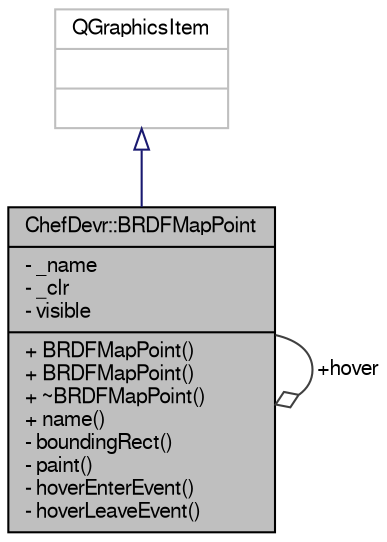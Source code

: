 digraph "ChefDevr::BRDFMapPoint"
{
 // LATEX_PDF_SIZE
  edge [fontname="FreeSans",fontsize="10",labelfontname="FreeSans",labelfontsize="10"];
  node [fontname="FreeSans",fontsize="10",shape=record];
  Node2 [label="{ChefDevr::BRDFMapPoint\n|- _name\l- _clr\l- visible\l|+ BRDFMapPoint()\l+ BRDFMapPoint()\l+ ~BRDFMapPoint()\l+ name()\l- boundingRect()\l- paint()\l- hoverEnterEvent()\l- hoverLeaveEvent()\l}",height=0.2,width=0.4,color="black", fillcolor="grey75", style="filled", fontcolor="black",tooltip="Point on the BRDFMap corresponding to a BRDF."];
  Node3 -> Node2 [dir="back",color="midnightblue",fontsize="10",style="solid",arrowtail="onormal",fontname="FreeSans"];
  Node3 [label="{QGraphicsItem\n||}",height=0.2,width=0.4,color="grey75", fillcolor="white", style="filled",tooltip=" "];
  Node2 -> Node2 [color="grey25",fontsize="10",style="solid",label=" +hover" ,arrowhead="odiamond",fontname="FreeSans"];
}
